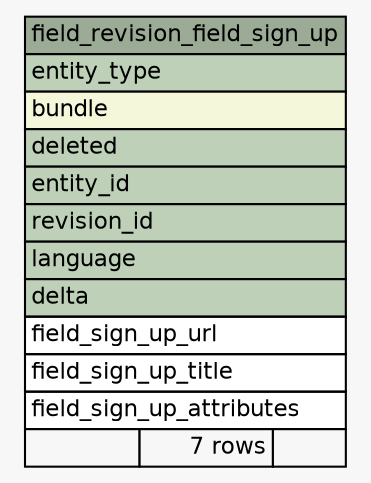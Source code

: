 // dot 2.30.1 on Mac OS X 10.8.3
// SchemaSpy rev 590
digraph "field_revision_field_sign_up" {
  graph [
    rankdir="RL"
    bgcolor="#f7f7f7"
    nodesep="0.18"
    ranksep="0.46"
    fontname="Helvetica"
    fontsize="11"
  ];
  node [
    fontname="Helvetica"
    fontsize="11"
    shape="plaintext"
  ];
  edge [
    arrowsize="0.8"
  ];
  "field_revision_field_sign_up" [
    label=<
    <TABLE BORDER="0" CELLBORDER="1" CELLSPACING="0" BGCOLOR="#ffffff">
      <TR><TD COLSPAN="3" BGCOLOR="#9bab96" ALIGN="CENTER">field_revision_field_sign_up</TD></TR>
      <TR><TD PORT="entity_type" COLSPAN="3" BGCOLOR="#bed1b8" ALIGN="LEFT">entity_type</TD></TR>
      <TR><TD PORT="bundle" COLSPAN="3" BGCOLOR="#f4f7da" ALIGN="LEFT">bundle</TD></TR>
      <TR><TD PORT="deleted" COLSPAN="3" BGCOLOR="#bed1b8" ALIGN="LEFT">deleted</TD></TR>
      <TR><TD PORT="entity_id" COLSPAN="3" BGCOLOR="#bed1b8" ALIGN="LEFT">entity_id</TD></TR>
      <TR><TD PORT="revision_id" COLSPAN="3" BGCOLOR="#bed1b8" ALIGN="LEFT">revision_id</TD></TR>
      <TR><TD PORT="language" COLSPAN="3" BGCOLOR="#bed1b8" ALIGN="LEFT">language</TD></TR>
      <TR><TD PORT="delta" COLSPAN="3" BGCOLOR="#bed1b8" ALIGN="LEFT">delta</TD></TR>
      <TR><TD PORT="field_sign_up_url" COLSPAN="3" ALIGN="LEFT">field_sign_up_url</TD></TR>
      <TR><TD PORT="field_sign_up_title" COLSPAN="3" ALIGN="LEFT">field_sign_up_title</TD></TR>
      <TR><TD PORT="field_sign_up_attributes" COLSPAN="3" ALIGN="LEFT">field_sign_up_attributes</TD></TR>
      <TR><TD ALIGN="LEFT" BGCOLOR="#f7f7f7">  </TD><TD ALIGN="RIGHT" BGCOLOR="#f7f7f7">7 rows</TD><TD ALIGN="RIGHT" BGCOLOR="#f7f7f7">  </TD></TR>
    </TABLE>>
    URL="tables/field_revision_field_sign_up.html"
    tooltip="field_revision_field_sign_up"
  ];
}
